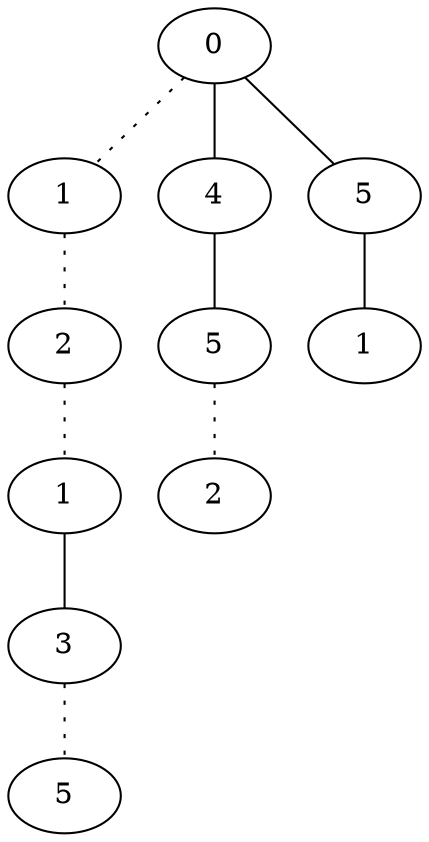 graph {
a0[label=0];
a1[label=1];
a2[label=2];
a3[label=1];
a4[label=3];
a5[label=5];
a6[label=4];
a7[label=5];
a8[label=2];
a9[label=5];
a10[label=1];
a0 -- a1 [style=dotted];
a0 -- a6;
a0 -- a9;
a1 -- a2 [style=dotted];
a2 -- a3 [style=dotted];
a3 -- a4;
a4 -- a5 [style=dotted];
a6 -- a7;
a7 -- a8 [style=dotted];
a9 -- a10;
}
